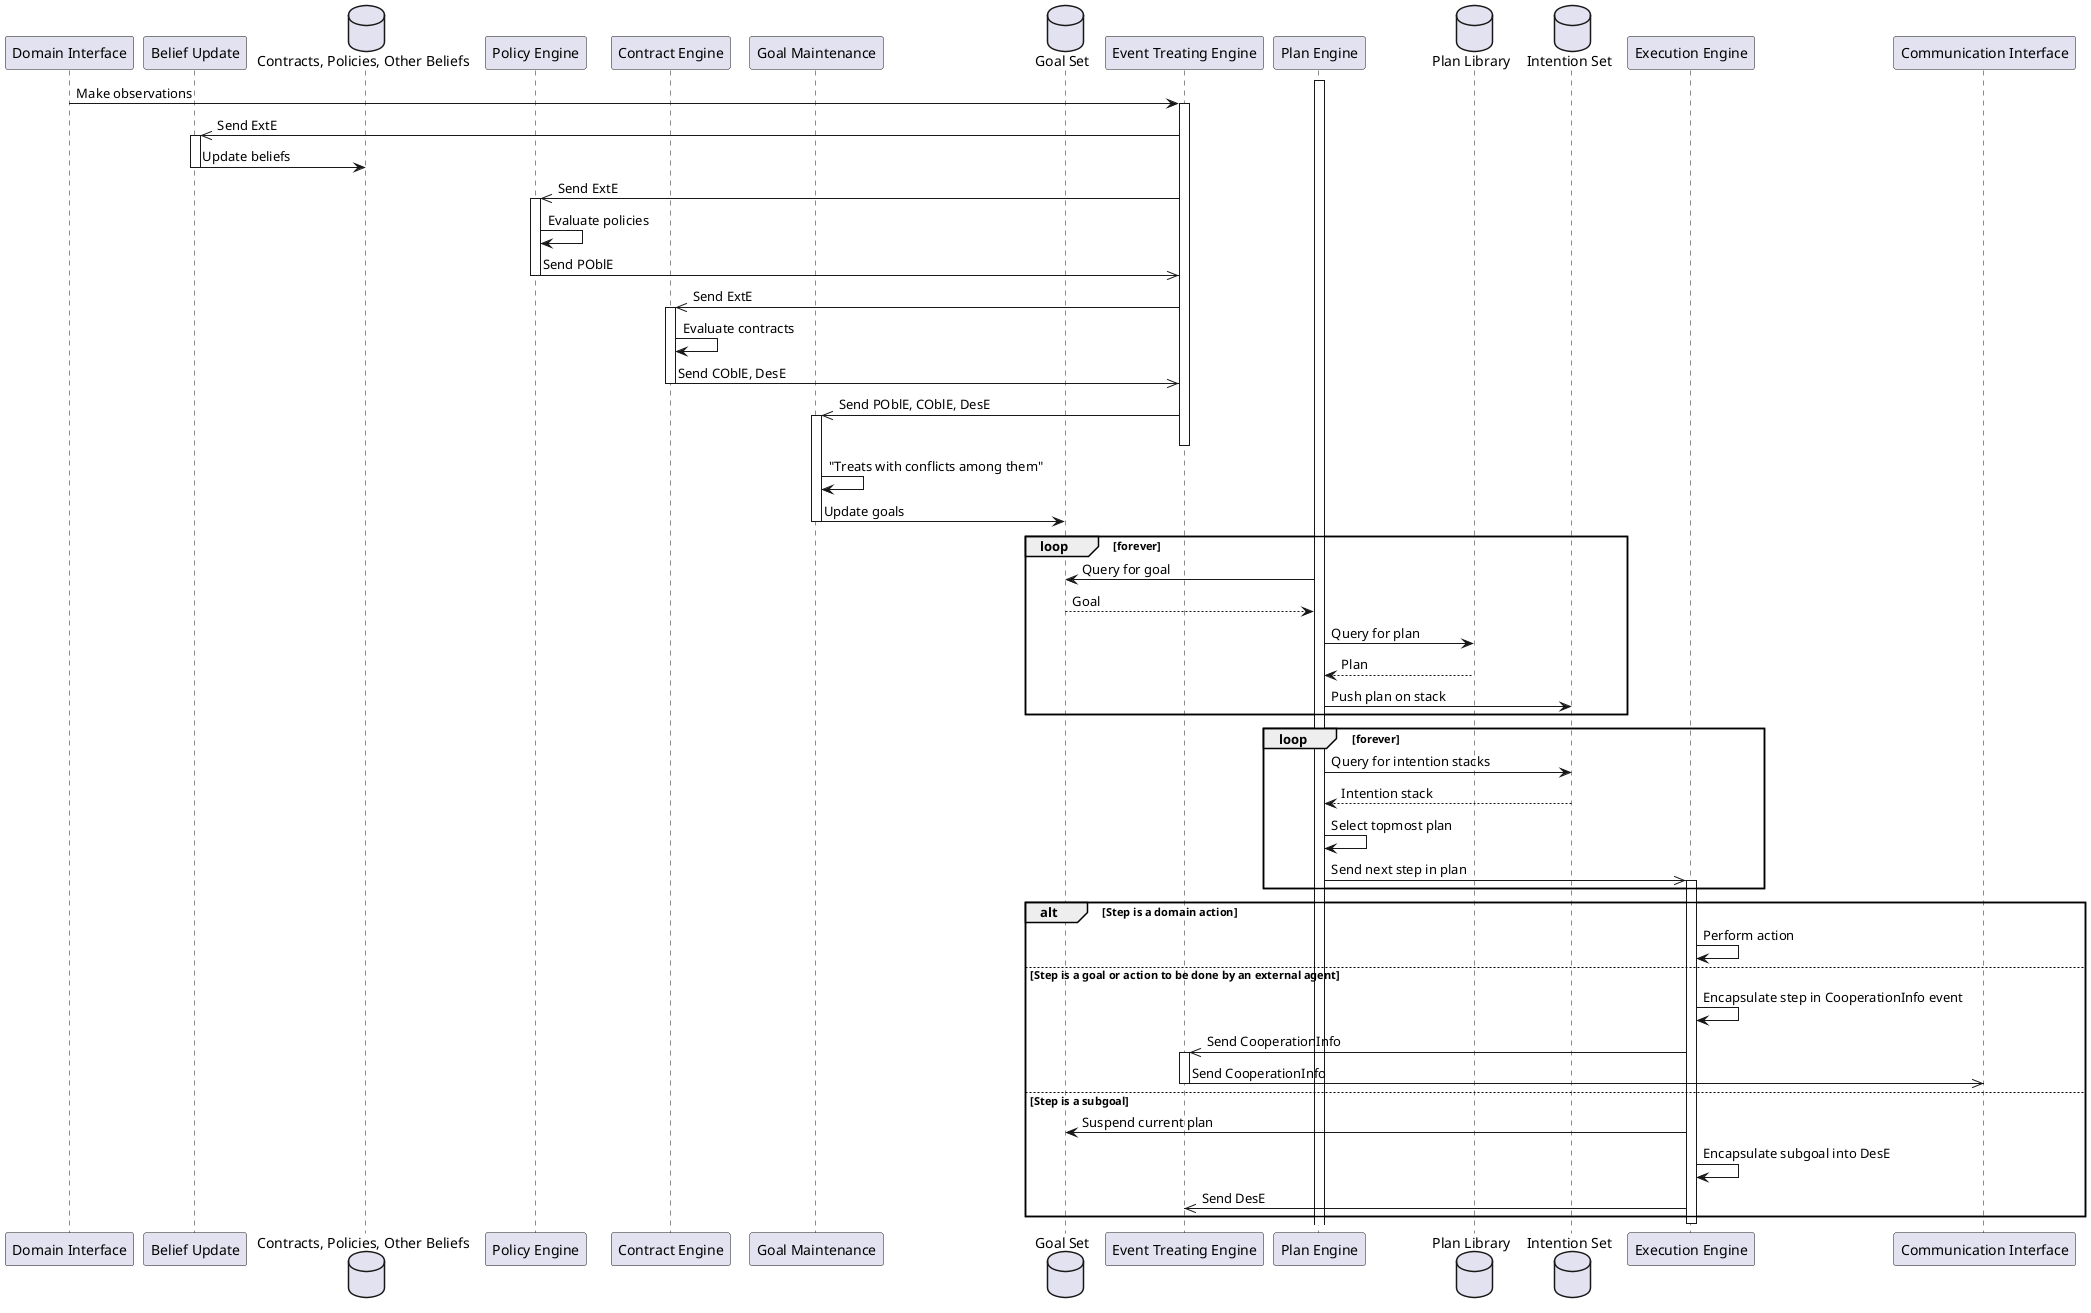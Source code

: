 @startuml
participant "Domain Interface"
participant "Belief Update"
database "Contracts, Policies, Other Beliefs"
participant "Policy Engine"
participant "Contract Engine"
participant "Goal Maintenance"
database "Goal Set"
participant "Event Treating Engine"
participant "Plan Engine"
database "Plan Library"
database "Intention Set"
participant "Execution Engine"
participant "Communication Interface"

activate "Plan Engine"

"Domain Interface" -> "Event Treating Engine" ++: Make observations
"Event Treating Engine" ->> "Belief Update" ++ : Send ExtE
"Belief Update" -> "Contracts, Policies, Other Beliefs" -- : Update beliefs

"Event Treating Engine" ->> "Policy Engine" ++ : Send ExtE
"Policy Engine" -> "Policy Engine" : Evaluate policies
"Policy Engine" ->> "Event Treating Engine" -- : Send POblE

"Event Treating Engine" ->> "Contract Engine" ++ : Send ExtE
"Contract Engine" -> "Contract Engine" : Evaluate contracts
"Contract Engine" ->> "Event Treating Engine" -- : Send COblE, DesE

"Event Treating Engine" ->> "Goal Maintenance" ++ : Send POblE, COblE, DesE
deactivate "Event Treating Engine"

"Goal Maintenance" -> "Goal Maintenance" : "Treats with conflicts among them"
"Goal Maintenance" -> "Goal Set" -- : Update goals

loop forever
    "Plan Engine" -> "Goal Set" : Query for goal
    "Plan Engine" <-- "Goal Set" : Goal
    "Plan Engine" -> "Plan Library" : Query for plan
    "Plan Engine" <-- "Plan Library" : Plan
    "Plan Engine" -> "Intention Set" : Push plan on stack
end

loop forever
    "Plan Engine" -> "Intention Set" : Query for intention stacks
    "Plan Engine" <-- "Intention Set" : Intention stack
    "Plan Engine" -> "Plan Engine" : Select topmost plan
    "Plan Engine" ->> "Execution Engine" ++ : Send next step in plan
end

alt Step is a domain action
    "Execution Engine" -> "Execution Engine" : Perform action
else Step is a goal or action to be done by an external agent
    "Execution Engine" -> "Execution Engine" : Encapsulate step in CooperationInfo event
    "Execution Engine" ->> "Event Treating Engine" ++ : Send CooperationInfo
    "Event Treating Engine" ->> "Communication Interface" -- : Send CooperationInfo
else Step is a subgoal
    "Execution Engine" -> "Goal Set" : Suspend current plan
    "Execution Engine" -> "Execution Engine" : Encapsulate subgoal into DesE
    "Execution Engine" ->> "Event Treating Engine" : Send DesE
end
deactivate "Execution Engine"

@enduml
